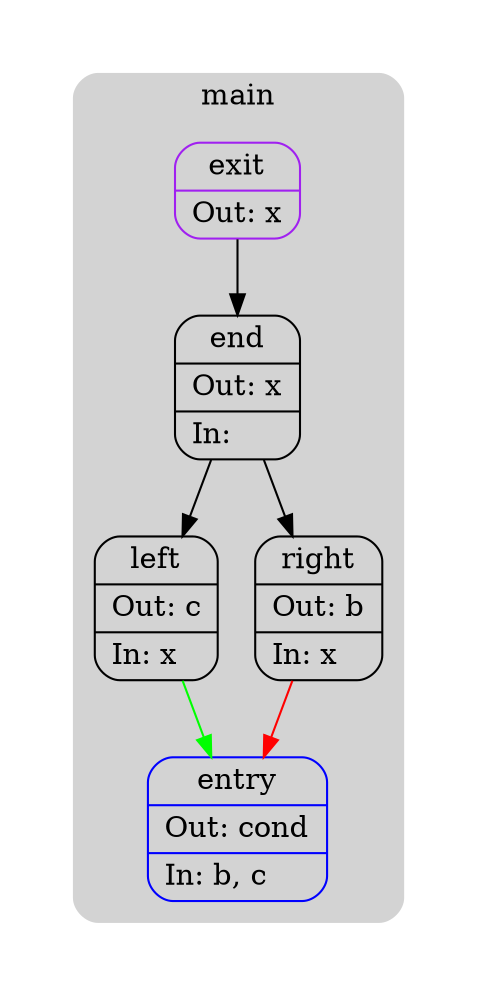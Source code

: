 digraph G {
  compound=true
  subgraph cluster_ {
    peripheries=0
    subgraph cluster_0_wrapper {
      peripheries=0
      margin=15
      subgraph cluster_0 {
        label="main"
        color=darkgray
        style=rounded
        bgcolor=lightgray
        margin=10
        cluster_0_0[label="{entry|Out: cond\l|In: b, c\l}",shape=Mrecord,color=blue]
        cluster_0_1[label="{left|Out: c\l|In: x\l}",shape=Mrecord,color=black]
        cluster_0_2[label="{right|Out: b\l|In: x\l}",shape=Mrecord,color=black]
        cluster_0_3[label="{end|Out: x\l|In: \l}",shape=Mrecord,color=black]
        cluster_0_exit[label="{exit|Out: x\l}",shape=Mrecord,color=purple]
        cluster_0_1 -> cluster_0_0 [color=green]
        cluster_0_2 -> cluster_0_0 [color=red]
        cluster_0_3 -> cluster_0_1
        cluster_0_3 -> cluster_0_2
        cluster_0_exit -> cluster_0_3 [color=black]
      }
    }
  }
}
